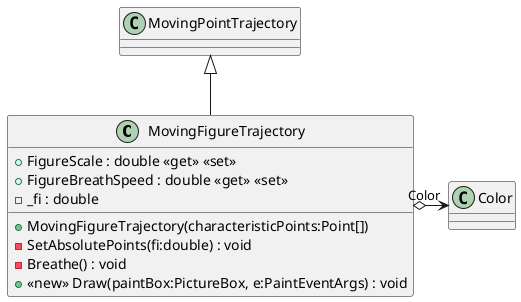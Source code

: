 @startuml
class MovingFigureTrajectory {
    + FigureScale : double <<get>> <<set>>
    + FigureBreathSpeed : double <<get>> <<set>>
    - _fi : double
    + MovingFigureTrajectory(characteristicPoints:Point[])
    - SetAbsolutePoints(fi:double) : void
    - Breathe() : void
    + <<new>> Draw(paintBox:PictureBox, e:PaintEventArgs) : void
}
MovingPointTrajectory <|-- MovingFigureTrajectory
MovingFigureTrajectory o-> "Color" Color
@enduml
